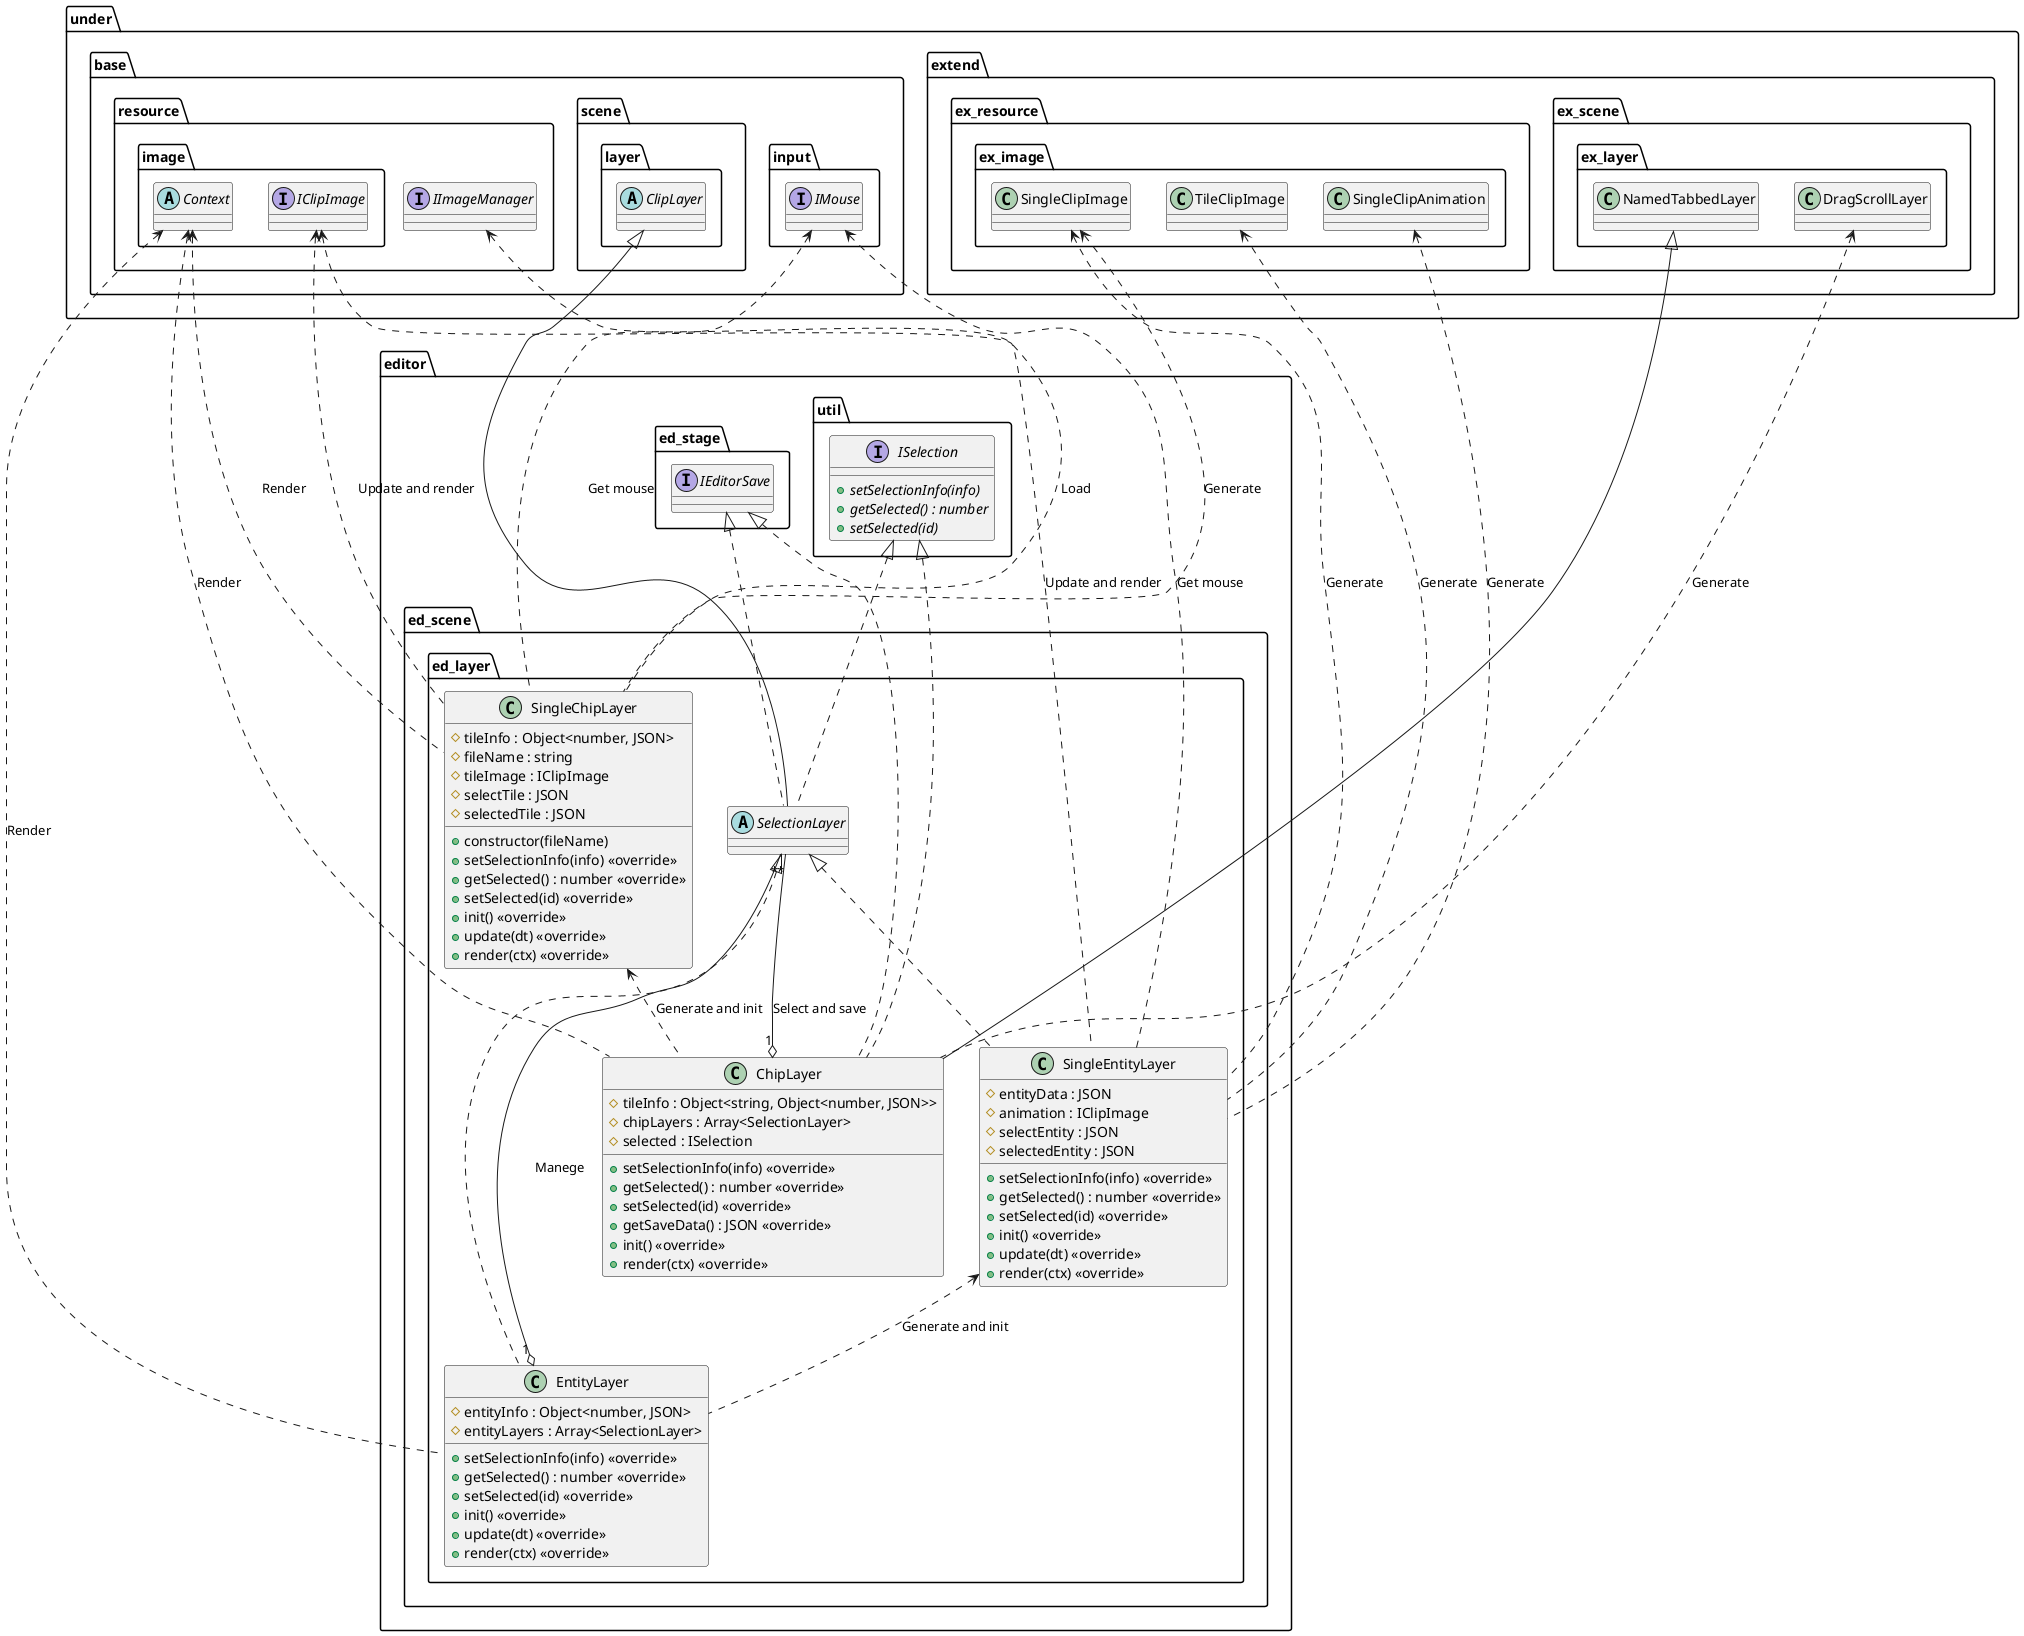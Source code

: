 @startuml EditorSelection

package editor {
    package ed_scene {
        package ed_layer {
            abstract SelectionLayer
            class ChipLayer {
                #tileInfo : Object<string, Object<number, JSON>>
                #chipLayers : Array<SelectionLayer>
                #selected : ISelection
                +setSelectionInfo(info) <<override>>
                +getSelected() : number <<override>>
                +setSelected(id) <<override>>
                +getSaveData() : JSON <<override>>
                +init() <<override>>
                +render(ctx) <<override>>
            }
            class EntityLayer {
                #entityInfo : Object<number, JSON>
                #entityLayers : Array<SelectionLayer>
                +setSelectionInfo(info) <<override>>
                +getSelected() : number <<override>>
                +setSelected(id) <<override>>
                +init() <<override>>
                +update(dt) <<override>>
                +render(ctx) <<override>>
            }
            class SingleChipLayer {
                +constructor(fileName)
                #tileInfo : Object<number, JSON>
                #fileName : string
                #tileImage : IClipImage
                #selectTile : JSON
                #selectedTile : JSON
                +setSelectionInfo(info) <<override>>
                +getSelected() : number <<override>>
                +setSelected(id) <<override>>
                +init() <<override>>
                +update(dt) <<override>>
                +render(ctx) <<override>>
            }
            class SingleEntityLayer {
                #entityData : JSON
                #animation : IClipImage
                #selectEntity : JSON
                #selectedEntity : JSON
                +setSelectionInfo(info) <<override>>
                +getSelected() : number <<override>>
                +setSelected(id) <<override>>
                +init() <<override>>
                +update(dt) <<override>>
                +render(ctx) <<override>>
            }
        }
    }

    package util {
        interface ISelection {
            {abstract} +setSelectionInfo(info)
            {abstract} +getSelected() : number
            {abstract} +setSelected(id)
        }
    }
}

package under {
    package base {
        package input {
            interface IMouse
        }
        package resource {
            interface IImageManager
            package image {
                abstract Context
                interface IClipImage
            }
        }
        package scene {
            package layer {
                abstract ClipLayer
            }
        }
    }
    package extend {
        package ex_resource {
            package ex_image {
                class SingleClipImage
                class TileClipImage
                class SingleClipAnimation
            }
        }
        package ex_scene {
            package ex_layer {
                class DragScrollLayer
                class NamedTabbedLayer
            }
        }
    }
}

package editor {
    package ed_stage {
        interface IEditorSave
    }
}

SelectionLayer "*" --o "1" ChipLayer  : Select and save
SingleChipLayer <.. ChipLayer : Generate and init
DragScrollLayer <... ChipLayer : Generate
Context <... ChipLayer : Render

SelectionLayer "*" --o "1" EntityLayer  : Manege
SingleEntityLayer <.. EntityLayer : Generate and init
Context <... EntityLayer : Render

SingleClipImage <... SingleChipLayer : Generate
IClipImage <... SingleChipLayer : Update and render
IMouse <... SingleChipLayer : Get mouse
IImageManager <... SingleChipLayer : Load
Context <... SingleChipLayer : Render

SingleClipImage <... SingleEntityLayer : Generate
TileClipImage <... SingleEntityLayer : Generate
SingleClipAnimation <... SingleEntityLayer : Generate
IClipImage <... SingleEntityLayer : Update and render
IMouse <... SingleEntityLayer : Get mouse

ClipLayer <|-- SelectionLayer
ISelection <|.. SelectionLayer
IEditorSave <|.. SelectionLayer
NamedTabbedLayer <|-- ChipLayer
ISelection <|.. ChipLayer
IEditorSave <|.. ChipLayer
SelectionLayer <|.. EntityLayer
SelectionLayer <|.. SingleEntityLayer

@enduml
